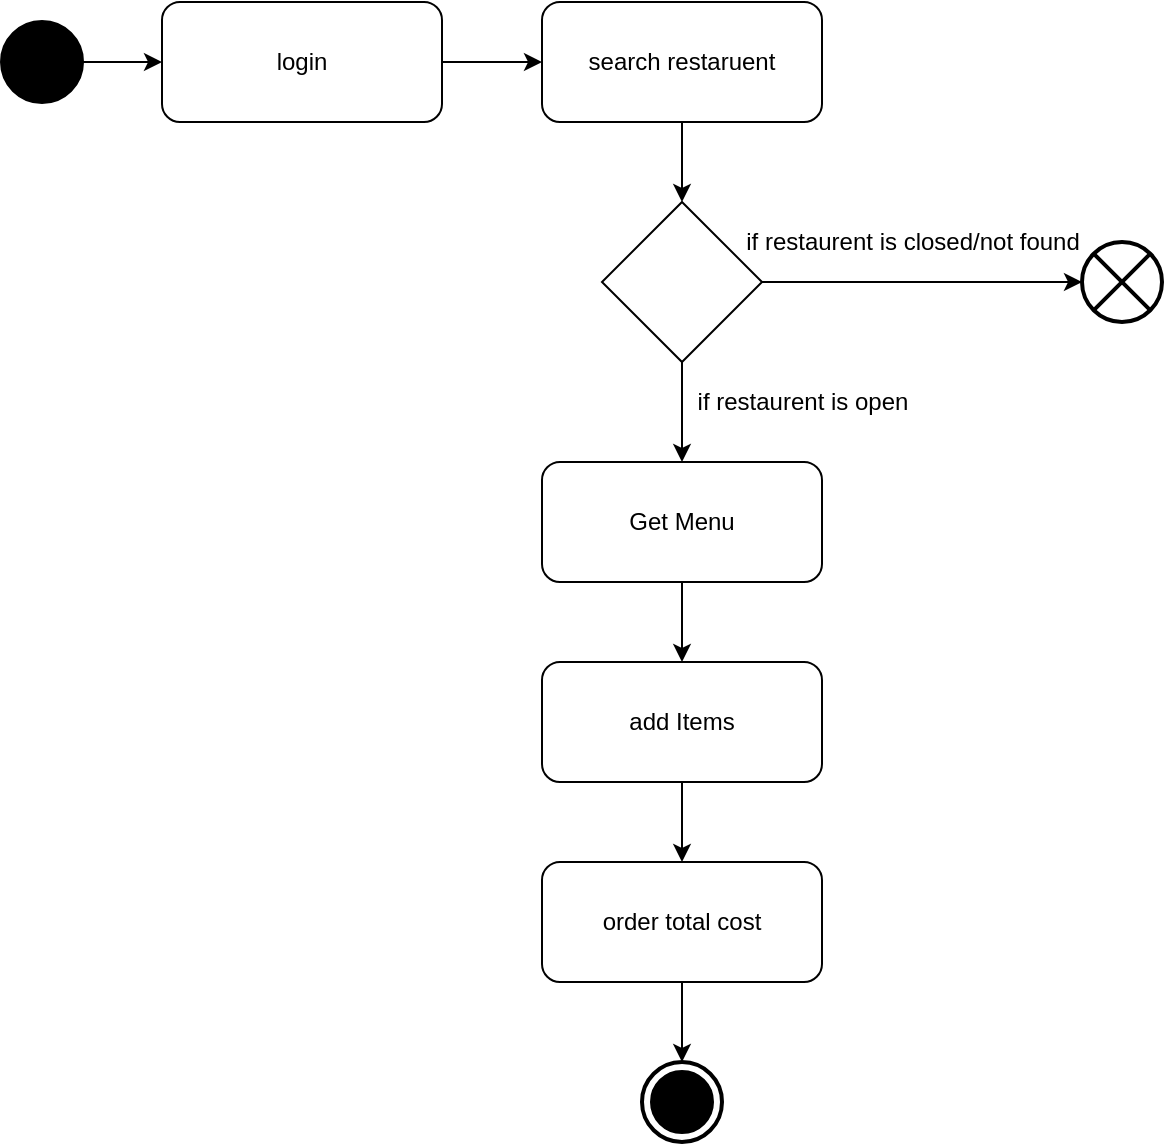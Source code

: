 <mxfile version="13.10.5" type="github">
  <diagram id="-qVlLc70IEuDWjzu_blk" name="Page-1">
    <mxGraphModel dx="1424" dy="782" grid="1" gridSize="10" guides="1" tooltips="1" connect="1" arrows="1" fold="1" page="1" pageScale="1" pageWidth="850" pageHeight="1100" math="0" shadow="0">
      <root>
        <mxCell id="0" />
        <mxCell id="1" parent="0" />
        <mxCell id="04Kezkw_sL0QjhpN1KRG-1" value="" style="shape=ellipse;html=1;fillColor=#000000;strokeWidth=2;verticalLabelPosition=bottom;verticalAlignment=top;perimeter=ellipsePerimeter;" vertex="1" parent="1">
          <mxGeometry x="80" y="280" width="40" height="40" as="geometry" />
        </mxCell>
        <mxCell id="04Kezkw_sL0QjhpN1KRG-2" value="" style="html=1;shape=mxgraph.sysml.actFinal;strokeWidth=2;verticalLabelPosition=bottom;verticalAlignment=top;" vertex="1" parent="1">
          <mxGeometry x="400" y="800" width="40" height="40" as="geometry" />
        </mxCell>
        <mxCell id="04Kezkw_sL0QjhpN1KRG-3" value="" style="html=1;shape=mxgraph.sysml.flowFinal;strokeWidth=2;verticalLabelPosition=bottom;verticalAlignment=top;" vertex="1" parent="1">
          <mxGeometry x="620" y="390" width="40" height="40" as="geometry" />
        </mxCell>
        <mxCell id="04Kezkw_sL0QjhpN1KRG-4" value="" style="rhombus;whiteSpace=wrap;html=1;" vertex="1" parent="1">
          <mxGeometry x="380" y="370" width="80" height="80" as="geometry" />
        </mxCell>
        <mxCell id="04Kezkw_sL0QjhpN1KRG-8" value="" style="edgeStyle=orthogonalEdgeStyle;rounded=0;orthogonalLoop=1;jettySize=auto;html=1;" edge="1" parent="1" source="04Kezkw_sL0QjhpN1KRG-5" target="04Kezkw_sL0QjhpN1KRG-7">
          <mxGeometry relative="1" as="geometry" />
        </mxCell>
        <mxCell id="04Kezkw_sL0QjhpN1KRG-5" value="login" style="shape=rect;html=1;rounded=1;whiteSpace=wrap;align=center;" vertex="1" parent="1">
          <mxGeometry x="160" y="270" width="140" height="60" as="geometry" />
        </mxCell>
        <mxCell id="04Kezkw_sL0QjhpN1KRG-6" value="" style="endArrow=classic;html=1;exitX=1;exitY=0.5;exitDx=0;exitDy=0;entryX=0;entryY=0.5;entryDx=0;entryDy=0;" edge="1" parent="1" source="04Kezkw_sL0QjhpN1KRG-1" target="04Kezkw_sL0QjhpN1KRG-5">
          <mxGeometry width="50" height="50" relative="1" as="geometry">
            <mxPoint x="400" y="300" as="sourcePoint" />
            <mxPoint x="450" y="250" as="targetPoint" />
          </mxGeometry>
        </mxCell>
        <mxCell id="04Kezkw_sL0QjhpN1KRG-7" value="search restaruent" style="shape=rect;html=1;rounded=1;whiteSpace=wrap;align=center;" vertex="1" parent="1">
          <mxGeometry x="350" y="270" width="140" height="60" as="geometry" />
        </mxCell>
        <mxCell id="04Kezkw_sL0QjhpN1KRG-12" value="" style="edgeStyle=orthogonalEdgeStyle;rounded=0;orthogonalLoop=1;jettySize=auto;html=1;" edge="1" parent="1" source="04Kezkw_sL0QjhpN1KRG-9" target="04Kezkw_sL0QjhpN1KRG-11">
          <mxGeometry relative="1" as="geometry" />
        </mxCell>
        <mxCell id="04Kezkw_sL0QjhpN1KRG-9" value="Get Menu" style="shape=rect;html=1;rounded=1;whiteSpace=wrap;align=center;" vertex="1" parent="1">
          <mxGeometry x="350" y="500" width="140" height="60" as="geometry" />
        </mxCell>
        <mxCell id="04Kezkw_sL0QjhpN1KRG-14" value="" style="edgeStyle=orthogonalEdgeStyle;rounded=0;orthogonalLoop=1;jettySize=auto;html=1;" edge="1" parent="1" source="04Kezkw_sL0QjhpN1KRG-11" target="04Kezkw_sL0QjhpN1KRG-13">
          <mxGeometry relative="1" as="geometry" />
        </mxCell>
        <mxCell id="04Kezkw_sL0QjhpN1KRG-11" value="add Items" style="shape=rect;html=1;rounded=1;whiteSpace=wrap;align=center;" vertex="1" parent="1">
          <mxGeometry x="350" y="600" width="140" height="60" as="geometry" />
        </mxCell>
        <mxCell id="04Kezkw_sL0QjhpN1KRG-13" value="order total cost" style="shape=rect;html=1;rounded=1;whiteSpace=wrap;align=center;" vertex="1" parent="1">
          <mxGeometry x="350" y="700" width="140" height="60" as="geometry" />
        </mxCell>
        <mxCell id="04Kezkw_sL0QjhpN1KRG-20" value="" style="edgeStyle=orthogonalEdgeStyle;rounded=0;orthogonalLoop=1;jettySize=auto;html=1;exitX=1;exitY=0.5;exitDx=0;exitDy=0;entryX=0;entryY=0.5;entryDx=0;entryDy=0;entryPerimeter=0;" edge="1" parent="1" source="04Kezkw_sL0QjhpN1KRG-4" target="04Kezkw_sL0QjhpN1KRG-3">
          <mxGeometry relative="1" as="geometry">
            <mxPoint x="460" y="399.5" as="sourcePoint" />
            <mxPoint x="555" y="399.5" as="targetPoint" />
          </mxGeometry>
        </mxCell>
        <mxCell id="04Kezkw_sL0QjhpN1KRG-21" value="if restaurent is closed/not found" style="text;html=1;align=center;verticalAlign=middle;resizable=0;points=[];autosize=1;" vertex="1" parent="1">
          <mxGeometry x="440" y="380" width="190" height="20" as="geometry" />
        </mxCell>
        <mxCell id="04Kezkw_sL0QjhpN1KRG-22" value="" style="edgeStyle=orthogonalEdgeStyle;rounded=0;orthogonalLoop=1;jettySize=auto;html=1;exitX=0.5;exitY=1;exitDx=0;exitDy=0;" edge="1" parent="1" source="04Kezkw_sL0QjhpN1KRG-7">
          <mxGeometry relative="1" as="geometry">
            <mxPoint x="515" y="470" as="sourcePoint" />
            <mxPoint x="420" y="370" as="targetPoint" />
          </mxGeometry>
        </mxCell>
        <mxCell id="04Kezkw_sL0QjhpN1KRG-23" value="" style="edgeStyle=orthogonalEdgeStyle;rounded=0;orthogonalLoop=1;jettySize=auto;html=1;exitX=0.5;exitY=1;exitDx=0;exitDy=0;entryX=0.5;entryY=0;entryDx=0;entryDy=0;" edge="1" parent="1" source="04Kezkw_sL0QjhpN1KRG-4" target="04Kezkw_sL0QjhpN1KRG-9">
          <mxGeometry relative="1" as="geometry">
            <mxPoint x="435" y="570" as="sourcePoint" />
            <mxPoint x="570" y="610" as="targetPoint" />
          </mxGeometry>
        </mxCell>
        <mxCell id="04Kezkw_sL0QjhpN1KRG-24" value="if restaurent is open" style="text;html=1;align=center;verticalAlign=middle;resizable=0;points=[];autosize=1;" vertex="1" parent="1">
          <mxGeometry x="420" y="460" width="120" height="20" as="geometry" />
        </mxCell>
        <mxCell id="04Kezkw_sL0QjhpN1KRG-25" value="" style="edgeStyle=orthogonalEdgeStyle;rounded=0;orthogonalLoop=1;jettySize=auto;html=1;exitX=0.5;exitY=1;exitDx=0;exitDy=0;entryX=0.5;entryY=0;entryDx=0;entryDy=0;entryPerimeter=0;" edge="1" parent="1" source="04Kezkw_sL0QjhpN1KRG-13" target="04Kezkw_sL0QjhpN1KRG-2">
          <mxGeometry relative="1" as="geometry">
            <mxPoint x="534.5" y="810" as="sourcePoint" />
            <mxPoint x="534.5" y="850" as="targetPoint" />
          </mxGeometry>
        </mxCell>
      </root>
    </mxGraphModel>
  </diagram>
</mxfile>
